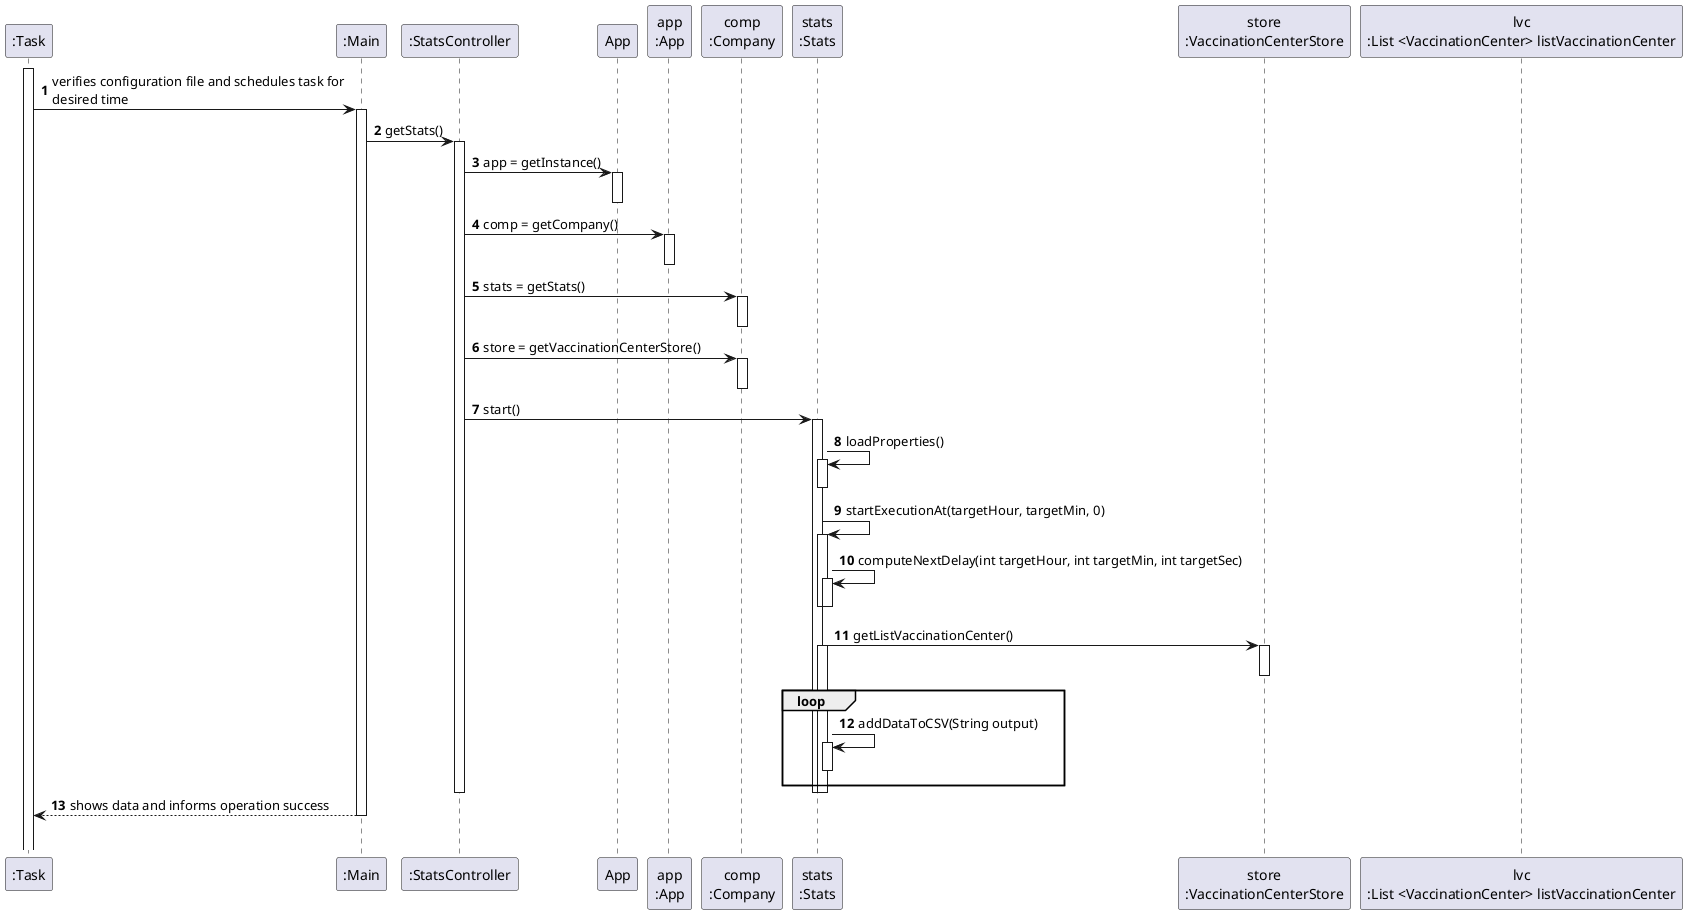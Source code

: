 @startuml
autonumber
'hide footbox

participant ":Task" as CDN
participant ":Main" as UI
participant ":StatsController" as CTRL
participant "App" as _APP
participant "app\n:App" as APP
participant "comp\n:Company" as COMP
participant "stats\n:Stats" as STATS
participant "store\n:VaccinationCenterStore" as STORE
participant "lvc\n:List <VaccinationCenter> listVaccinationCenter"

activate CDN
CDN -> UI : verifies configuration file and schedules task for\ndesired time
activate UI
UI -> CTRL : getStats()
activate CTRL
CTRL -> _APP : app = getInstance()
activate _APP
deactivate _APP
CTRL -> APP : comp = getCompany()
activate APP
deactivate APP
CTRL -> COMP : stats = getStats()
activate COMP
deactivate COMP
CTRL -> COMP : store = getVaccinationCenterStore()
activate COMP
deactivate COMP
CTRL -> STATS : start()
activate STATS
STATS -> STATS : loadProperties()
activate STATS
deactivate STATS
STATS -> STATS : startExecutionAt(targetHour, targetMin, 0)
activate STATS
STATS -> STATS : computeNextDelay(int targetHour, int targetMin, int targetSec)
activate STATS
deactivate STATS
deactivate STATS
STATS -> STORE : getListVaccinationCenter()
activate STORE
deactivate STORE
activate STATS
loop
    STATS -> STATS : addDataToCSV(String output)
    activate STATS
    deactivate STATS
end
deactivate STATS
deactivate CTRL
deactivate STATS

UI --> CDN : shows data and informs operation success
deactivate UI
|||



@enduml
